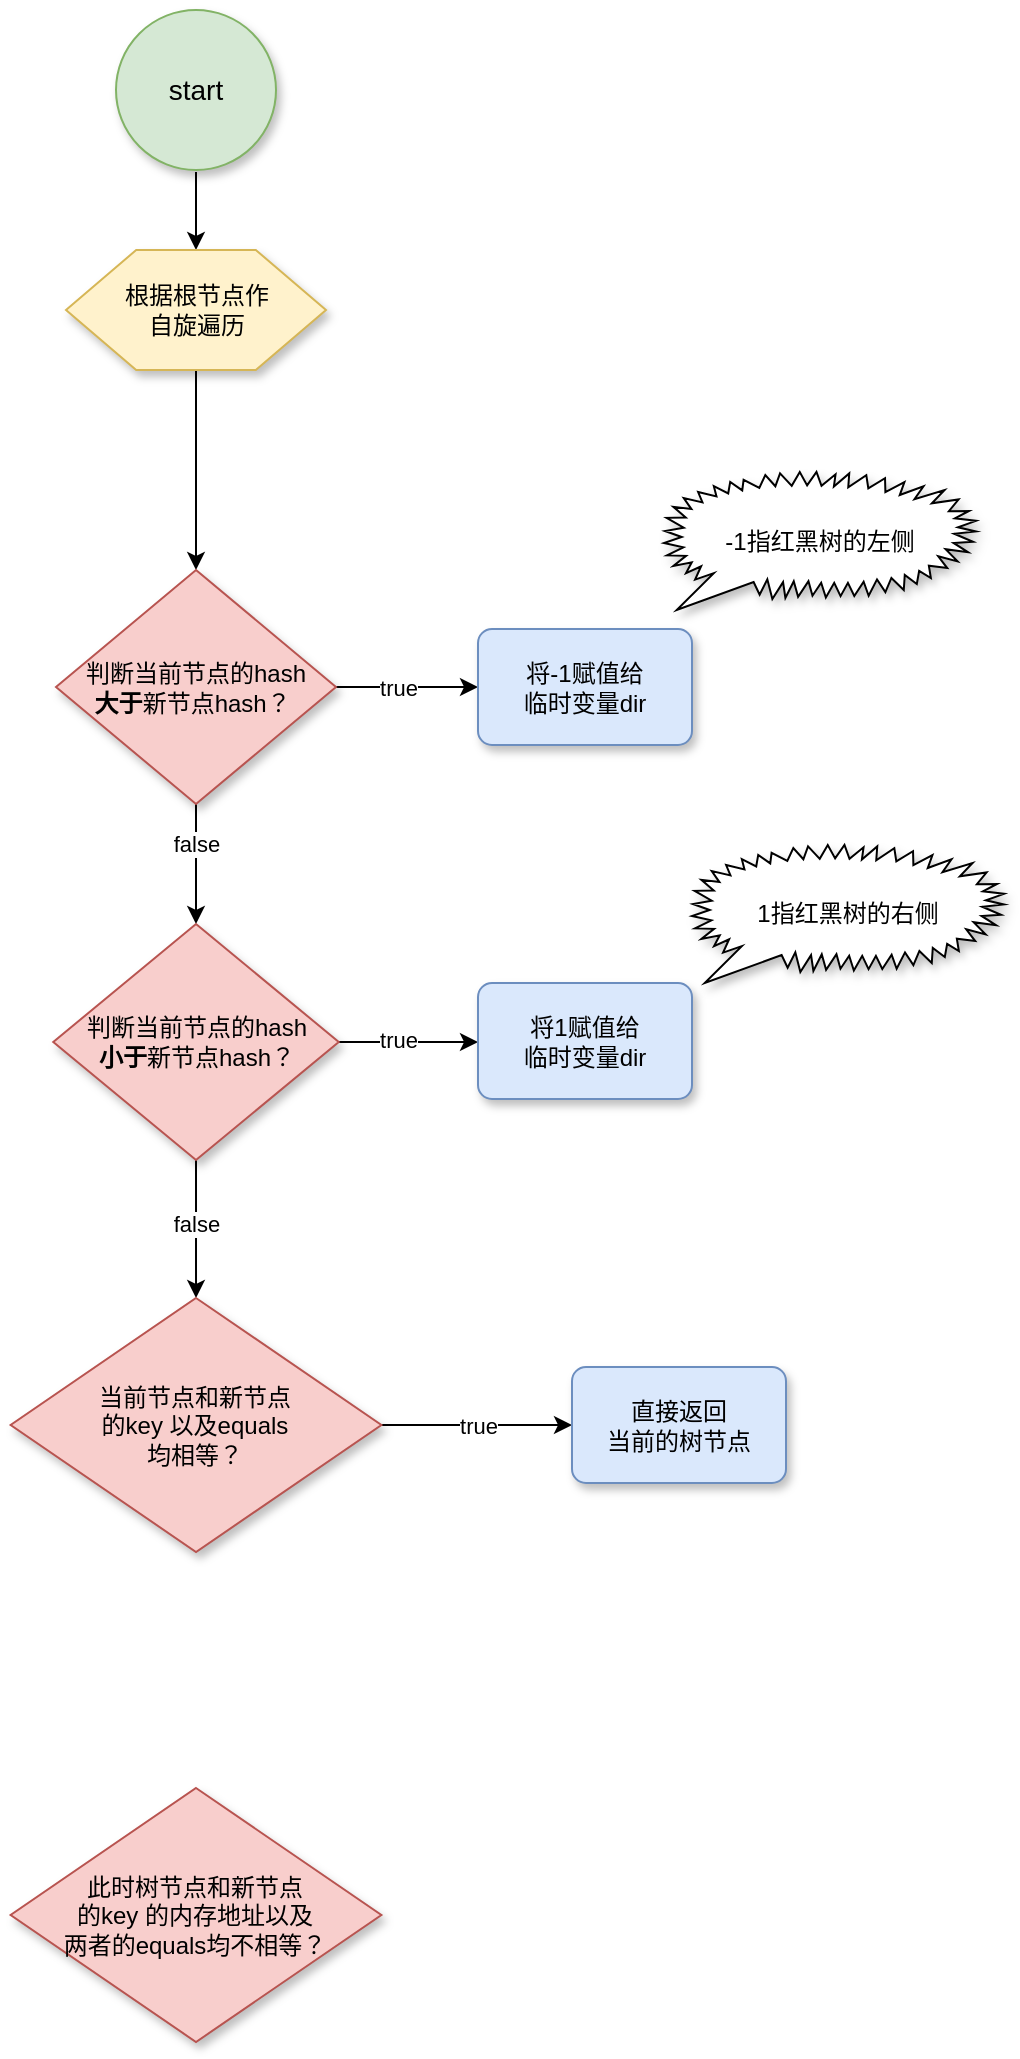 <mxfile version="16.0.3" type="github">
  <diagram id="zdUhX8Ku0VIpOmGv64NR" name="第 1 页">
    <mxGraphModel dx="1038" dy="579" grid="0" gridSize="10" guides="1" tooltips="1" connect="1" arrows="1" fold="1" page="0" pageScale="1" pageWidth="827" pageHeight="1169" math="0" shadow="0">
      <root>
        <mxCell id="0" />
        <mxCell id="1" parent="0" />
        <mxCell id="jCqdZaaTeLMqU4wdfYjT-1" value="" style="edgeStyle=orthogonalEdgeStyle;rounded=0;orthogonalLoop=1;jettySize=auto;html=1;fontSize=12;fontColor=#000000;strokeColor=#000000;" edge="1" parent="1" source="jCqdZaaTeLMqU4wdfYjT-2" target="jCqdZaaTeLMqU4wdfYjT-4">
          <mxGeometry relative="1" as="geometry" />
        </mxCell>
        <mxCell id="jCqdZaaTeLMqU4wdfYjT-2" value="start" style="strokeWidth=1;html=1;shape=mxgraph.flowchart.start_2;whiteSpace=wrap;labelBorderColor=none;strokeColor=#82b366;perimeterSpacing=1;fillColor=#d5e8d4;shadow=1;fontSize=14;" vertex="1" parent="1">
          <mxGeometry x="400" y="40" width="80" height="80" as="geometry" />
        </mxCell>
        <mxCell id="jCqdZaaTeLMqU4wdfYjT-3" value="" style="edgeStyle=orthogonalEdgeStyle;rounded=0;orthogonalLoop=1;jettySize=auto;html=1;" edge="1" parent="1" source="jCqdZaaTeLMqU4wdfYjT-4" target="jCqdZaaTeLMqU4wdfYjT-14">
          <mxGeometry relative="1" as="geometry" />
        </mxCell>
        <mxCell id="jCqdZaaTeLMqU4wdfYjT-4" value="根据根节点作&lt;br&gt;自旋遍历" style="verticalLabelPosition=middle;verticalAlign=middle;html=1;shape=hexagon;perimeter=hexagonPerimeter2;arcSize=6;size=0.27;shadow=1;labelBorderColor=none;fontSize=12;strokeColor=#d6b656;strokeWidth=1;labelPosition=center;align=center;fillColor=#fff2cc;" vertex="1" parent="1">
          <mxGeometry x="375" y="160" width="130" height="60" as="geometry" />
        </mxCell>
        <mxCell id="jCqdZaaTeLMqU4wdfYjT-10" style="edgeStyle=orthogonalEdgeStyle;rounded=0;orthogonalLoop=1;jettySize=auto;html=1;exitX=1;exitY=0.5;exitDx=0;exitDy=0;exitPerimeter=0;entryX=0;entryY=0.5;entryDx=0;entryDy=0;" edge="1" parent="1" source="jCqdZaaTeLMqU4wdfYjT-14" target="jCqdZaaTeLMqU4wdfYjT-16">
          <mxGeometry relative="1" as="geometry" />
        </mxCell>
        <mxCell id="jCqdZaaTeLMqU4wdfYjT-11" value="true" style="edgeLabel;html=1;align=center;verticalAlign=middle;resizable=0;points=[];" vertex="1" connectable="0" parent="jCqdZaaTeLMqU4wdfYjT-10">
          <mxGeometry x="0.306" relative="1" as="geometry">
            <mxPoint x="-16" as="offset" />
          </mxGeometry>
        </mxCell>
        <mxCell id="jCqdZaaTeLMqU4wdfYjT-12" value="" style="edgeStyle=orthogonalEdgeStyle;rounded=0;orthogonalLoop=1;jettySize=auto;html=1;" edge="1" parent="1" source="jCqdZaaTeLMqU4wdfYjT-14" target="jCqdZaaTeLMqU4wdfYjT-21">
          <mxGeometry relative="1" as="geometry" />
        </mxCell>
        <mxCell id="jCqdZaaTeLMqU4wdfYjT-13" value="false" style="edgeLabel;html=1;align=center;verticalAlign=middle;resizable=0;points=[];" vertex="1" connectable="0" parent="jCqdZaaTeLMqU4wdfYjT-12">
          <mxGeometry x="0.283" y="-2" relative="1" as="geometry">
            <mxPoint x="2" y="-19" as="offset" />
          </mxGeometry>
        </mxCell>
        <mxCell id="jCqdZaaTeLMqU4wdfYjT-14" value="判断当前节点的hash&lt;br&gt;&lt;b&gt;大于&lt;/b&gt;新节点hash？&lt;span style=&quot;white-space: pre&quot;&gt;	&lt;/span&gt;" style="strokeWidth=1;html=1;shape=mxgraph.flowchart.decision;whiteSpace=wrap;fillColor=#f8cecc;strokeColor=#b85450;shadow=1;" vertex="1" parent="1">
          <mxGeometry x="370" y="320" width="140" height="117" as="geometry" />
        </mxCell>
        <mxCell id="jCqdZaaTeLMqU4wdfYjT-16" value="将-1赋值给&lt;br&gt;临时变量dir" style="rounded=1;whiteSpace=wrap;html=1;absoluteArcSize=1;arcSize=14;strokeWidth=1;fillColor=#dae8fc;strokeColor=#6c8ebf;shadow=1;" vertex="1" parent="1">
          <mxGeometry x="581" y="349.5" width="107" height="58" as="geometry" />
        </mxCell>
        <mxCell id="jCqdZaaTeLMqU4wdfYjT-62" style="edgeStyle=orthogonalEdgeStyle;rounded=0;orthogonalLoop=1;jettySize=auto;html=1;exitX=1;exitY=0.5;exitDx=0;exitDy=0;exitPerimeter=0;" edge="1" parent="1" source="jCqdZaaTeLMqU4wdfYjT-21" target="jCqdZaaTeLMqU4wdfYjT-61">
          <mxGeometry relative="1" as="geometry">
            <Array as="points">
              <mxPoint x="529" y="556" />
              <mxPoint x="529" y="556" />
            </Array>
          </mxGeometry>
        </mxCell>
        <mxCell id="jCqdZaaTeLMqU4wdfYjT-63" value="true" style="edgeLabel;html=1;align=center;verticalAlign=middle;resizable=0;points=[];" vertex="1" connectable="0" parent="jCqdZaaTeLMqU4wdfYjT-62">
          <mxGeometry x="0.69" y="1" relative="1" as="geometry">
            <mxPoint x="-30" as="offset" />
          </mxGeometry>
        </mxCell>
        <mxCell id="jCqdZaaTeLMqU4wdfYjT-74" style="edgeStyle=orthogonalEdgeStyle;rounded=0;orthogonalLoop=1;jettySize=auto;html=1;exitX=0.5;exitY=1;exitDx=0;exitDy=0;exitPerimeter=0;entryX=0.5;entryY=0;entryDx=0;entryDy=0;entryPerimeter=0;" edge="1" parent="1" source="jCqdZaaTeLMqU4wdfYjT-21" target="jCqdZaaTeLMqU4wdfYjT-73">
          <mxGeometry relative="1" as="geometry" />
        </mxCell>
        <mxCell id="jCqdZaaTeLMqU4wdfYjT-21" value="判断当前节点的hash&lt;br&gt;&lt;b&gt;小于&lt;/b&gt;新节点hash？&lt;span&gt;	&lt;/span&gt;" style="strokeWidth=1;html=1;shape=mxgraph.flowchart.decision;whiteSpace=wrap;fillColor=#f8cecc;strokeColor=#b85450;shadow=1;" vertex="1" parent="1">
          <mxGeometry x="368.63" y="497" width="142.75" height="118" as="geometry" />
        </mxCell>
        <mxCell id="jCqdZaaTeLMqU4wdfYjT-59" value="-1指红黑树的左侧" style="whiteSpace=wrap;html=1;shape=mxgraph.basic.loud_callout;strokeWidth=1;flipH=0;shadow=1;" vertex="1" parent="1">
          <mxGeometry x="674" y="271" width="156" height="69" as="geometry" />
        </mxCell>
        <mxCell id="jCqdZaaTeLMqU4wdfYjT-61" value="将1赋值给&lt;br&gt;临时变量dir" style="rounded=1;whiteSpace=wrap;html=1;absoluteArcSize=1;arcSize=14;strokeWidth=1;fillColor=#dae8fc;strokeColor=#6c8ebf;shadow=1;" vertex="1" parent="1">
          <mxGeometry x="581" y="526.5" width="107" height="58" as="geometry" />
        </mxCell>
        <mxCell id="jCqdZaaTeLMqU4wdfYjT-64" value="1指红黑树的右侧" style="whiteSpace=wrap;html=1;shape=mxgraph.basic.loud_callout;strokeWidth=1;flipH=0;shadow=1;" vertex="1" parent="1">
          <mxGeometry x="688" y="457.5" width="156" height="69" as="geometry" />
        </mxCell>
        <mxCell id="jCqdZaaTeLMqU4wdfYjT-67" value="此时树节点和新节点&lt;br&gt;的key 的内存地址以及&lt;br&gt;两者的equals均不相等？" style="strokeWidth=1;html=1;shape=mxgraph.flowchart.decision;whiteSpace=wrap;fillColor=#f8cecc;strokeColor=#b85450;shadow=1;" vertex="1" parent="1">
          <mxGeometry x="347.31" y="929" width="185.38" height="127" as="geometry" />
        </mxCell>
        <mxCell id="jCqdZaaTeLMqU4wdfYjT-72" value="false" style="edgeLabel;html=1;align=center;verticalAlign=middle;resizable=0;points=[];" vertex="1" connectable="0" parent="1">
          <mxGeometry x="440.01" y="647" as="geometry" />
        </mxCell>
        <mxCell id="jCqdZaaTeLMqU4wdfYjT-76" value="" style="edgeStyle=orthogonalEdgeStyle;rounded=0;orthogonalLoop=1;jettySize=auto;html=1;" edge="1" parent="1" source="jCqdZaaTeLMqU4wdfYjT-73" target="jCqdZaaTeLMqU4wdfYjT-75">
          <mxGeometry relative="1" as="geometry" />
        </mxCell>
        <mxCell id="jCqdZaaTeLMqU4wdfYjT-77" value="true" style="edgeLabel;html=1;align=center;verticalAlign=middle;resizable=0;points=[];" vertex="1" connectable="0" parent="jCqdZaaTeLMqU4wdfYjT-76">
          <mxGeometry x="0.706" y="-1" relative="1" as="geometry">
            <mxPoint x="-33" y="-1" as="offset" />
          </mxGeometry>
        </mxCell>
        <mxCell id="jCqdZaaTeLMqU4wdfYjT-73" value="当前节点和新节点&lt;br&gt;的key 以及equals&lt;br&gt;均相等？" style="strokeWidth=1;html=1;shape=mxgraph.flowchart.decision;whiteSpace=wrap;fillColor=#f8cecc;strokeColor=#b85450;shadow=1;" vertex="1" parent="1">
          <mxGeometry x="347.32" y="684" width="185.38" height="127" as="geometry" />
        </mxCell>
        <mxCell id="jCqdZaaTeLMqU4wdfYjT-75" value="直接返回&lt;br&gt;当前的树节点" style="rounded=1;whiteSpace=wrap;html=1;absoluteArcSize=1;arcSize=14;strokeWidth=1;fillColor=#dae8fc;strokeColor=#6c8ebf;shadow=1;" vertex="1" parent="1">
          <mxGeometry x="628" y="718.5" width="107" height="58" as="geometry" />
        </mxCell>
      </root>
    </mxGraphModel>
  </diagram>
</mxfile>
